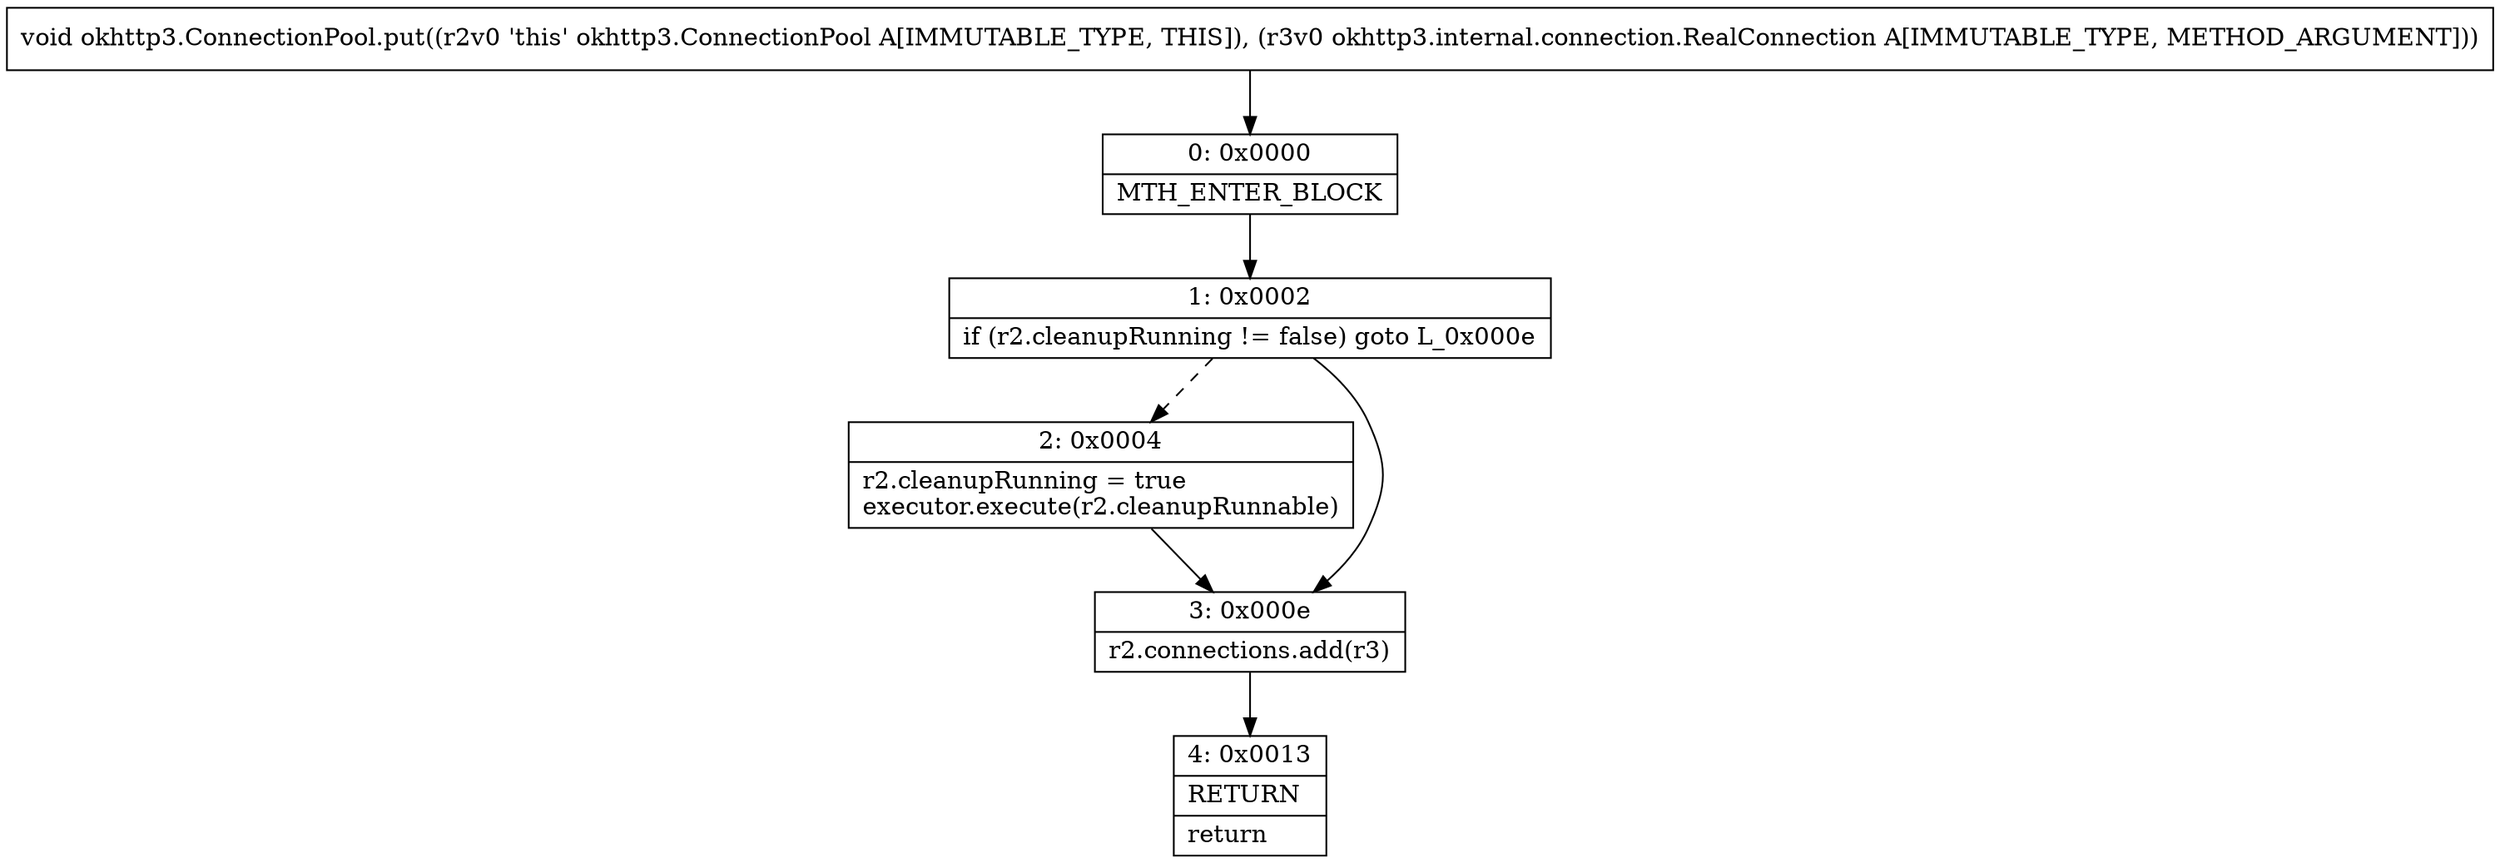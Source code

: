 digraph "CFG forokhttp3.ConnectionPool.put(Lokhttp3\/internal\/connection\/RealConnection;)V" {
Node_0 [shape=record,label="{0\:\ 0x0000|MTH_ENTER_BLOCK\l}"];
Node_1 [shape=record,label="{1\:\ 0x0002|if (r2.cleanupRunning != false) goto L_0x000e\l}"];
Node_2 [shape=record,label="{2\:\ 0x0004|r2.cleanupRunning = true\lexecutor.execute(r2.cleanupRunnable)\l}"];
Node_3 [shape=record,label="{3\:\ 0x000e|r2.connections.add(r3)\l}"];
Node_4 [shape=record,label="{4\:\ 0x0013|RETURN\l|return\l}"];
MethodNode[shape=record,label="{void okhttp3.ConnectionPool.put((r2v0 'this' okhttp3.ConnectionPool A[IMMUTABLE_TYPE, THIS]), (r3v0 okhttp3.internal.connection.RealConnection A[IMMUTABLE_TYPE, METHOD_ARGUMENT])) }"];
MethodNode -> Node_0;
Node_0 -> Node_1;
Node_1 -> Node_2[style=dashed];
Node_1 -> Node_3;
Node_2 -> Node_3;
Node_3 -> Node_4;
}

